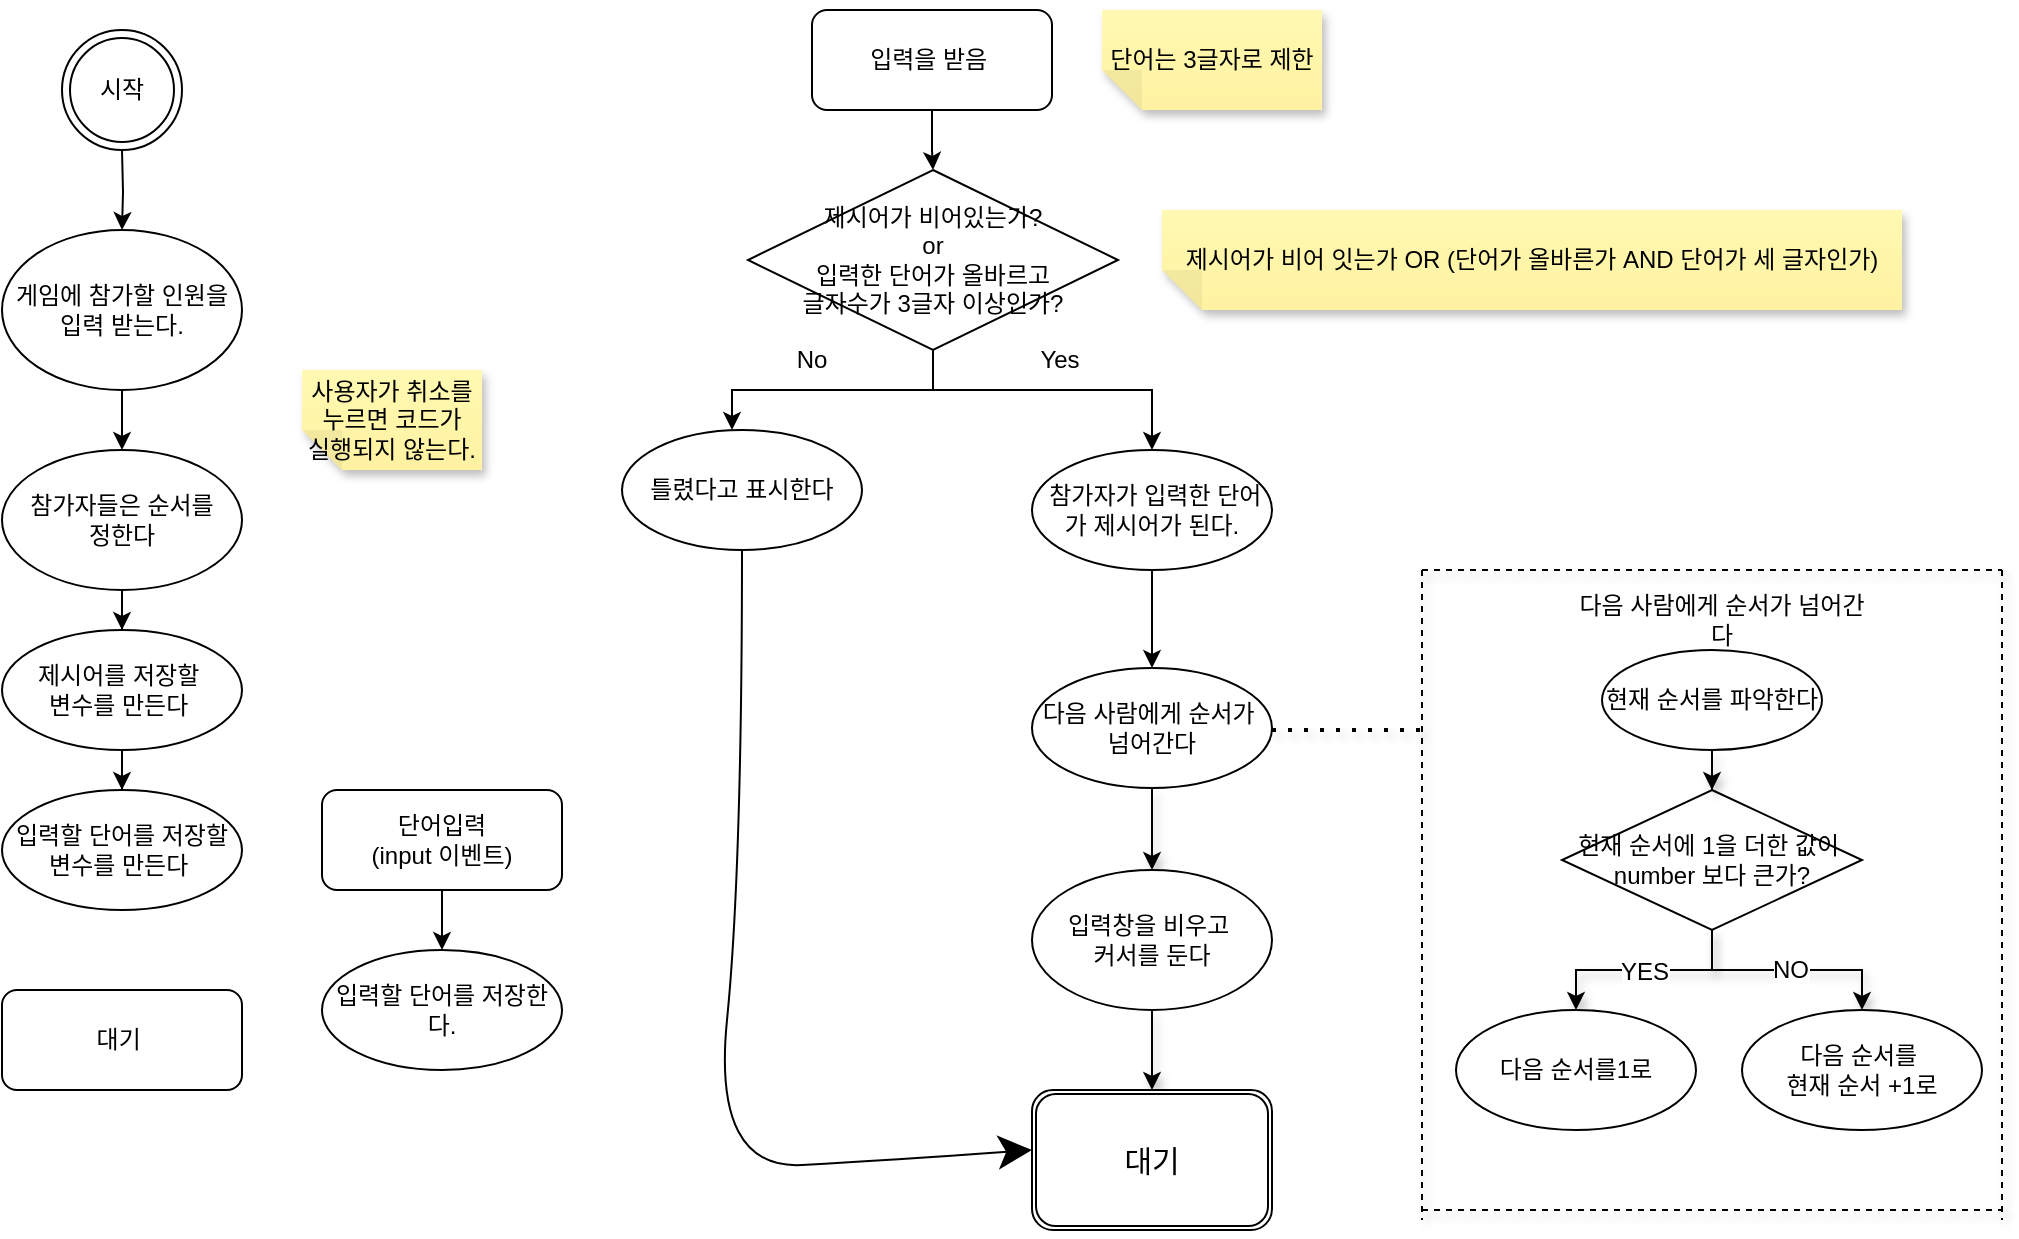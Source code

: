 <mxfile version="20.4.0" type="github">
  <diagram id="C5RBs43oDa-KdzZeNtuy" name="Page-1">
    <mxGraphModel dx="1104" dy="873" grid="1" gridSize="10" guides="1" tooltips="1" connect="1" arrows="1" fold="1" page="1" pageScale="1" pageWidth="1654" pageHeight="2336" math="0" shadow="0">
      <root>
        <mxCell id="WIyWlLk6GJQsqaUBKTNV-0" />
        <mxCell id="WIyWlLk6GJQsqaUBKTNV-1" parent="WIyWlLk6GJQsqaUBKTNV-0" />
        <mxCell id="XK7TgyH9Mc9L8d6Rnnuz-5" value="" style="edgeStyle=orthogonalEdgeStyle;rounded=0;orthogonalLoop=1;jettySize=auto;html=1;" edge="1" parent="WIyWlLk6GJQsqaUBKTNV-1" target="XK7TgyH9Mc9L8d6Rnnuz-7">
          <mxGeometry relative="1" as="geometry">
            <mxPoint x="130" y="80" as="sourcePoint" />
          </mxGeometry>
        </mxCell>
        <mxCell id="XK7TgyH9Mc9L8d6Rnnuz-6" value="" style="edgeStyle=orthogonalEdgeStyle;rounded=0;orthogonalLoop=1;jettySize=auto;html=1;" edge="1" parent="WIyWlLk6GJQsqaUBKTNV-1" source="XK7TgyH9Mc9L8d6Rnnuz-7" target="XK7TgyH9Mc9L8d6Rnnuz-9">
          <mxGeometry relative="1" as="geometry" />
        </mxCell>
        <mxCell id="XK7TgyH9Mc9L8d6Rnnuz-7" value="&amp;nbsp;게임에 참가할 인원을&amp;nbsp;&lt;br&gt;&amp;nbsp;입력 받는다.&amp;nbsp;" style="ellipse;whiteSpace=wrap;html=1;" vertex="1" parent="WIyWlLk6GJQsqaUBKTNV-1">
          <mxGeometry x="70" y="120" width="120" height="80" as="geometry" />
        </mxCell>
        <mxCell id="XK7TgyH9Mc9L8d6Rnnuz-8" value="" style="edgeStyle=orthogonalEdgeStyle;rounded=0;orthogonalLoop=1;jettySize=auto;html=1;" edge="1" parent="WIyWlLk6GJQsqaUBKTNV-1" source="XK7TgyH9Mc9L8d6Rnnuz-9" target="XK7TgyH9Mc9L8d6Rnnuz-12">
          <mxGeometry relative="1" as="geometry" />
        </mxCell>
        <mxCell id="XK7TgyH9Mc9L8d6Rnnuz-9" value="참가자들은 순서를&lt;br&gt;정한다" style="ellipse;whiteSpace=wrap;html=1;" vertex="1" parent="WIyWlLk6GJQsqaUBKTNV-1">
          <mxGeometry x="70" y="230" width="120" height="70" as="geometry" />
        </mxCell>
        <mxCell id="XK7TgyH9Mc9L8d6Rnnuz-10" value="대기&amp;nbsp;" style="rounded=1;whiteSpace=wrap;html=1;" vertex="1" parent="WIyWlLk6GJQsqaUBKTNV-1">
          <mxGeometry x="70" y="500" width="120" height="50" as="geometry" />
        </mxCell>
        <mxCell id="XK7TgyH9Mc9L8d6Rnnuz-11" value="" style="edgeStyle=orthogonalEdgeStyle;rounded=0;orthogonalLoop=1;jettySize=auto;html=1;" edge="1" parent="WIyWlLk6GJQsqaUBKTNV-1" source="XK7TgyH9Mc9L8d6Rnnuz-12" target="XK7TgyH9Mc9L8d6Rnnuz-13">
          <mxGeometry relative="1" as="geometry" />
        </mxCell>
        <mxCell id="XK7TgyH9Mc9L8d6Rnnuz-12" value="제시어를 저장할&amp;nbsp;&lt;br&gt;변수를 만든다&amp;nbsp;" style="ellipse;whiteSpace=wrap;html=1;" vertex="1" parent="WIyWlLk6GJQsqaUBKTNV-1">
          <mxGeometry x="70" y="320" width="120" height="60" as="geometry" />
        </mxCell>
        <mxCell id="XK7TgyH9Mc9L8d6Rnnuz-13" value="입력할 단어를 저장할&lt;br&gt;변수를 만든다&amp;nbsp;" style="ellipse;whiteSpace=wrap;html=1;" vertex="1" parent="WIyWlLk6GJQsqaUBKTNV-1">
          <mxGeometry x="70" y="400" width="120" height="60" as="geometry" />
        </mxCell>
        <mxCell id="XK7TgyH9Mc9L8d6Rnnuz-14" value="" style="edgeStyle=orthogonalEdgeStyle;rounded=0;orthogonalLoop=1;jettySize=auto;html=1;" edge="1" parent="WIyWlLk6GJQsqaUBKTNV-1" source="XK7TgyH9Mc9L8d6Rnnuz-15" target="XK7TgyH9Mc9L8d6Rnnuz-16">
          <mxGeometry relative="1" as="geometry" />
        </mxCell>
        <mxCell id="XK7TgyH9Mc9L8d6Rnnuz-15" value="단어입력&lt;br&gt;(input 이벤트)" style="rounded=1;whiteSpace=wrap;html=1;" vertex="1" parent="WIyWlLk6GJQsqaUBKTNV-1">
          <mxGeometry x="230" y="400" width="120" height="50" as="geometry" />
        </mxCell>
        <mxCell id="XK7TgyH9Mc9L8d6Rnnuz-16" value="입력할 단어를 저장한다." style="ellipse;whiteSpace=wrap;html=1;rounded=1;" vertex="1" parent="WIyWlLk6GJQsqaUBKTNV-1">
          <mxGeometry x="230" y="480" width="120" height="60" as="geometry" />
        </mxCell>
        <mxCell id="XK7TgyH9Mc9L8d6Rnnuz-17" value="시작" style="ellipse;shape=doubleEllipse;whiteSpace=wrap;html=1;aspect=fixed;" vertex="1" parent="WIyWlLk6GJQsqaUBKTNV-1">
          <mxGeometry x="100" y="20" width="60" height="60" as="geometry" />
        </mxCell>
        <mxCell id="XK7TgyH9Mc9L8d6Rnnuz-19" value="사용자가 취소를&lt;br&gt;누르면 코드가 &lt;br&gt;실행되지 않는다." style="shape=note;whiteSpace=wrap;html=1;backgroundOutline=1;fontColor=#000000;darkOpacity=0.05;fillColor=#FFF9B2;strokeColor=none;fillStyle=solid;direction=west;gradientDirection=north;gradientColor=#FFF2A1;shadow=1;size=20;pointerEvents=1;hachureGap=4;" vertex="1" parent="WIyWlLk6GJQsqaUBKTNV-1">
          <mxGeometry x="220" y="190" width="90" height="50" as="geometry" />
        </mxCell>
        <mxCell id="XK7TgyH9Mc9L8d6Rnnuz-20" value="" style="edgeStyle=orthogonalEdgeStyle;rounded=0;orthogonalLoop=1;jettySize=auto;html=1;" edge="1" parent="WIyWlLk6GJQsqaUBKTNV-1" source="XK7TgyH9Mc9L8d6Rnnuz-21" target="XK7TgyH9Mc9L8d6Rnnuz-24">
          <mxGeometry relative="1" as="geometry" />
        </mxCell>
        <mxCell id="XK7TgyH9Mc9L8d6Rnnuz-21" value="입력을 받음&amp;nbsp;" style="rounded=1;whiteSpace=wrap;html=1;" vertex="1" parent="WIyWlLk6GJQsqaUBKTNV-1">
          <mxGeometry x="475" y="10" width="120" height="50" as="geometry" />
        </mxCell>
        <mxCell id="XK7TgyH9Mc9L8d6Rnnuz-22" value="" style="edgeStyle=orthogonalEdgeStyle;rounded=0;orthogonalLoop=1;jettySize=auto;html=1;" edge="1" parent="WIyWlLk6GJQsqaUBKTNV-1" source="XK7TgyH9Mc9L8d6Rnnuz-24">
          <mxGeometry relative="1" as="geometry">
            <mxPoint x="435" y="220" as="targetPoint" />
            <Array as="points">
              <mxPoint x="535" y="200" />
              <mxPoint x="435" y="200" />
            </Array>
          </mxGeometry>
        </mxCell>
        <mxCell id="XK7TgyH9Mc9L8d6Rnnuz-23" value="" style="edgeStyle=orthogonalEdgeStyle;rounded=0;orthogonalLoop=1;jettySize=auto;html=1;entryX=0.5;entryY=0;entryDx=0;entryDy=0;" edge="1" parent="WIyWlLk6GJQsqaUBKTNV-1" source="XK7TgyH9Mc9L8d6Rnnuz-24" target="XK7TgyH9Mc9L8d6Rnnuz-26">
          <mxGeometry relative="1" as="geometry">
            <mxPoint x="645" y="200" as="targetPoint" />
            <Array as="points">
              <mxPoint x="535" y="200" />
              <mxPoint x="645" y="200" />
            </Array>
          </mxGeometry>
        </mxCell>
        <mxCell id="XK7TgyH9Mc9L8d6Rnnuz-24" value="제시어가 비어있는가?&lt;br&gt;or&lt;br&gt;입력한 단어가 올바르고&lt;br&gt;글자수가 3글자 이상인가?" style="rhombus;whiteSpace=wrap;html=1;" vertex="1" parent="WIyWlLk6GJQsqaUBKTNV-1">
          <mxGeometry x="443" y="90" width="185" height="90" as="geometry" />
        </mxCell>
        <mxCell id="XK7TgyH9Mc9L8d6Rnnuz-25" value="" style="edgeStyle=orthogonalEdgeStyle;rounded=0;orthogonalLoop=1;jettySize=auto;html=1;" edge="1" parent="WIyWlLk6GJQsqaUBKTNV-1" source="XK7TgyH9Mc9L8d6Rnnuz-26" target="XK7TgyH9Mc9L8d6Rnnuz-30">
          <mxGeometry relative="1" as="geometry" />
        </mxCell>
        <mxCell id="XK7TgyH9Mc9L8d6Rnnuz-26" value="&amp;nbsp;참가자가 입력한 단어가 제시어가 된다." style="ellipse;whiteSpace=wrap;html=1;" vertex="1" parent="WIyWlLk6GJQsqaUBKTNV-1">
          <mxGeometry x="585" y="230" width="120" height="60" as="geometry" />
        </mxCell>
        <mxCell id="XK7TgyH9Mc9L8d6Rnnuz-27" value="Yes" style="text;html=1;strokeColor=none;fillColor=none;align=center;verticalAlign=middle;whiteSpace=wrap;rounded=0;" vertex="1" parent="WIyWlLk6GJQsqaUBKTNV-1">
          <mxGeometry x="569" y="170" width="60" height="30" as="geometry" />
        </mxCell>
        <mxCell id="XK7TgyH9Mc9L8d6Rnnuz-28" value="No" style="text;html=1;strokeColor=none;fillColor=none;align=center;verticalAlign=middle;whiteSpace=wrap;rounded=0;" vertex="1" parent="WIyWlLk6GJQsqaUBKTNV-1">
          <mxGeometry x="445" y="170" width="60" height="30" as="geometry" />
        </mxCell>
        <mxCell id="XK7TgyH9Mc9L8d6Rnnuz-29" value="" style="edgeStyle=orthogonalEdgeStyle;rounded=0;orthogonalLoop=1;jettySize=auto;html=1;shadow=1;" edge="1" parent="WIyWlLk6GJQsqaUBKTNV-1" source="XK7TgyH9Mc9L8d6Rnnuz-30" target="XK7TgyH9Mc9L8d6Rnnuz-47">
          <mxGeometry relative="1" as="geometry" />
        </mxCell>
        <mxCell id="XK7TgyH9Mc9L8d6Rnnuz-30" value="다음 사람에게 순서가&amp;nbsp;&lt;br&gt;넘어간다" style="ellipse;whiteSpace=wrap;html=1;" vertex="1" parent="WIyWlLk6GJQsqaUBKTNV-1">
          <mxGeometry x="585" y="339" width="120" height="60" as="geometry" />
        </mxCell>
        <mxCell id="XK7TgyH9Mc9L8d6Rnnuz-31" value="&lt;br&gt;&lt;br&gt;&lt;br&gt;" style="endArrow=none;dashed=1;html=1;dashPattern=1 3;strokeWidth=2;rounded=0;shadow=1;" edge="1" parent="WIyWlLk6GJQsqaUBKTNV-1">
          <mxGeometry width="50" height="50" relative="1" as="geometry">
            <mxPoint x="705" y="370" as="sourcePoint" />
            <mxPoint x="780" y="370" as="targetPoint" />
          </mxGeometry>
        </mxCell>
        <mxCell id="XK7TgyH9Mc9L8d6Rnnuz-32" value="" style="endArrow=none;dashed=1;html=1;rounded=0;shadow=1;" edge="1" parent="WIyWlLk6GJQsqaUBKTNV-1">
          <mxGeometry width="50" height="50" relative="1" as="geometry">
            <mxPoint x="780" y="290" as="sourcePoint" />
            <mxPoint x="1070" y="290" as="targetPoint" />
          </mxGeometry>
        </mxCell>
        <mxCell id="XK7TgyH9Mc9L8d6Rnnuz-33" value="" style="endArrow=none;dashed=1;html=1;rounded=0;shadow=1;" edge="1" parent="WIyWlLk6GJQsqaUBKTNV-1">
          <mxGeometry width="50" height="50" relative="1" as="geometry">
            <mxPoint x="780" y="290" as="sourcePoint" />
            <mxPoint x="780" y="615" as="targetPoint" />
          </mxGeometry>
        </mxCell>
        <mxCell id="XK7TgyH9Mc9L8d6Rnnuz-34" value="다음 사람에게 순서가 넘어간다" style="text;html=1;strokeColor=none;fillColor=none;align=center;verticalAlign=middle;whiteSpace=wrap;rounded=0;" vertex="1" parent="WIyWlLk6GJQsqaUBKTNV-1">
          <mxGeometry x="855" y="300" width="150" height="30" as="geometry" />
        </mxCell>
        <mxCell id="XK7TgyH9Mc9L8d6Rnnuz-35" value="현재 순서를 파악한다" style="ellipse;whiteSpace=wrap;html=1;" vertex="1" parent="WIyWlLk6GJQsqaUBKTNV-1">
          <mxGeometry x="870" y="330" width="110" height="50" as="geometry" />
        </mxCell>
        <mxCell id="XK7TgyH9Mc9L8d6Rnnuz-36" value="" style="edgeStyle=orthogonalEdgeStyle;rounded=0;orthogonalLoop=1;jettySize=auto;html=1;shadow=1;" edge="1" parent="WIyWlLk6GJQsqaUBKTNV-1" source="XK7TgyH9Mc9L8d6Rnnuz-40" target="XK7TgyH9Mc9L8d6Rnnuz-42">
          <mxGeometry relative="1" as="geometry" />
        </mxCell>
        <mxCell id="XK7TgyH9Mc9L8d6Rnnuz-37" value="&lt;font style=&quot;font-size: 12px;&quot;&gt;YES&lt;/font&gt;" style="edgeLabel;html=1;align=center;verticalAlign=middle;resizable=0;points=[];fontSize=15;" vertex="1" connectable="0" parent="XK7TgyH9Mc9L8d6Rnnuz-36">
          <mxGeometry x="0.002" relative="1" as="geometry">
            <mxPoint y="-1" as="offset" />
          </mxGeometry>
        </mxCell>
        <mxCell id="XK7TgyH9Mc9L8d6Rnnuz-38" value="" style="edgeStyle=orthogonalEdgeStyle;rounded=0;orthogonalLoop=1;jettySize=auto;html=1;shadow=1;" edge="1" parent="WIyWlLk6GJQsqaUBKTNV-1" source="XK7TgyH9Mc9L8d6Rnnuz-40" target="XK7TgyH9Mc9L8d6Rnnuz-43">
          <mxGeometry relative="1" as="geometry" />
        </mxCell>
        <mxCell id="XK7TgyH9Mc9L8d6Rnnuz-39" value="&lt;font style=&quot;font-size: 12px;&quot;&gt;NO&lt;/font&gt;" style="edgeLabel;html=1;align=center;verticalAlign=middle;resizable=0;points=[];" vertex="1" connectable="0" parent="XK7TgyH9Mc9L8d6Rnnuz-38">
          <mxGeometry x="0.015" y="2" relative="1" as="geometry">
            <mxPoint y="2" as="offset" />
          </mxGeometry>
        </mxCell>
        <mxCell id="XK7TgyH9Mc9L8d6Rnnuz-40" value="현재 순서에 1을 더한 값이&amp;nbsp;&lt;br&gt;number 보다 큰가?" style="rhombus;whiteSpace=wrap;html=1;" vertex="1" parent="WIyWlLk6GJQsqaUBKTNV-1">
          <mxGeometry x="850" y="400" width="150" height="70" as="geometry" />
        </mxCell>
        <mxCell id="XK7TgyH9Mc9L8d6Rnnuz-41" value="" style="edgeStyle=orthogonalEdgeStyle;rounded=0;orthogonalLoop=1;jettySize=auto;html=1;shadow=1;" edge="1" parent="WIyWlLk6GJQsqaUBKTNV-1" source="XK7TgyH9Mc9L8d6Rnnuz-35" target="XK7TgyH9Mc9L8d6Rnnuz-40">
          <mxGeometry relative="1" as="geometry" />
        </mxCell>
        <mxCell id="XK7TgyH9Mc9L8d6Rnnuz-42" value="다음 순서를1로" style="ellipse;whiteSpace=wrap;html=1;" vertex="1" parent="WIyWlLk6GJQsqaUBKTNV-1">
          <mxGeometry x="797" y="510" width="120" height="60" as="geometry" />
        </mxCell>
        <mxCell id="XK7TgyH9Mc9L8d6Rnnuz-43" value="다음 순서를&amp;nbsp;&lt;br&gt;현재 순서 +1로" style="ellipse;whiteSpace=wrap;html=1;" vertex="1" parent="WIyWlLk6GJQsqaUBKTNV-1">
          <mxGeometry x="940" y="510" width="120" height="60" as="geometry" />
        </mxCell>
        <mxCell id="XK7TgyH9Mc9L8d6Rnnuz-44" value="" style="endArrow=none;dashed=1;html=1;rounded=0;shadow=1;" edge="1" parent="WIyWlLk6GJQsqaUBKTNV-1">
          <mxGeometry width="50" height="50" relative="1" as="geometry">
            <mxPoint x="780" y="610" as="sourcePoint" />
            <mxPoint x="1070" y="610" as="targetPoint" />
          </mxGeometry>
        </mxCell>
        <mxCell id="XK7TgyH9Mc9L8d6Rnnuz-45" value="" style="endArrow=none;dashed=1;html=1;rounded=0;shadow=1;" edge="1" parent="WIyWlLk6GJQsqaUBKTNV-1">
          <mxGeometry width="50" height="50" relative="1" as="geometry">
            <mxPoint x="1070" y="290" as="sourcePoint" />
            <mxPoint x="1070" y="615" as="targetPoint" />
          </mxGeometry>
        </mxCell>
        <mxCell id="XK7TgyH9Mc9L8d6Rnnuz-46" value="" style="edgeStyle=orthogonalEdgeStyle;rounded=0;orthogonalLoop=1;jettySize=auto;html=1;shadow=1;" edge="1" parent="WIyWlLk6GJQsqaUBKTNV-1" source="XK7TgyH9Mc9L8d6Rnnuz-47">
          <mxGeometry relative="1" as="geometry">
            <mxPoint x="645" y="550" as="targetPoint" />
          </mxGeometry>
        </mxCell>
        <mxCell id="XK7TgyH9Mc9L8d6Rnnuz-47" value="입력창을 비우고&amp;nbsp;&lt;br&gt;커서를 둔다" style="ellipse;whiteSpace=wrap;html=1;" vertex="1" parent="WIyWlLk6GJQsqaUBKTNV-1">
          <mxGeometry x="585" y="440" width="120" height="70" as="geometry" />
        </mxCell>
        <mxCell id="XK7TgyH9Mc9L8d6Rnnuz-48" value="대기" style="shape=ext;double=1;rounded=1;whiteSpace=wrap;html=1;fontSize=15;" vertex="1" parent="WIyWlLk6GJQsqaUBKTNV-1">
          <mxGeometry x="585" y="550" width="120" height="70" as="geometry" />
        </mxCell>
        <mxCell id="XK7TgyH9Mc9L8d6Rnnuz-49" value="틀렸다고 표시한다" style="ellipse;whiteSpace=wrap;html=1;" vertex="1" parent="WIyWlLk6GJQsqaUBKTNV-1">
          <mxGeometry x="380" y="220" width="120" height="60" as="geometry" />
        </mxCell>
        <mxCell id="XK7TgyH9Mc9L8d6Rnnuz-50" value="" style="endArrow=classic;html=1;rounded=0;startSize=14;endSize=14;sourcePerimeterSpacing=8;targetPerimeterSpacing=8;curved=1;entryX=0;entryY=0.429;entryDx=0;entryDy=0;entryPerimeter=0;" edge="1" parent="WIyWlLk6GJQsqaUBKTNV-1" target="XK7TgyH9Mc9L8d6Rnnuz-48">
          <mxGeometry width="50" height="50" relative="1" as="geometry">
            <mxPoint x="440" y="280" as="sourcePoint" />
            <mxPoint x="440" y="580" as="targetPoint" />
            <Array as="points">
              <mxPoint x="440" y="440" />
              <mxPoint x="425" y="590" />
              <mxPoint x="515" y="585" />
            </Array>
          </mxGeometry>
        </mxCell>
        <mxCell id="XK7TgyH9Mc9L8d6Rnnuz-51" value="단어는 3글자로 제한" style="shape=note;whiteSpace=wrap;html=1;backgroundOutline=1;fontColor=#000000;darkOpacity=0.05;fillColor=#FFF9B2;strokeColor=none;fillStyle=solid;direction=west;gradientDirection=north;gradientColor=#FFF2A1;shadow=1;size=20;pointerEvents=1;hachureGap=4;" vertex="1" parent="WIyWlLk6GJQsqaUBKTNV-1">
          <mxGeometry x="620" y="10" width="110" height="50" as="geometry" />
        </mxCell>
        <mxCell id="XK7TgyH9Mc9L8d6Rnnuz-53" value="제시어가 비어 잇는가 OR (단어가 올바른가 AND 단어가 세 글자인가)" style="shape=note;whiteSpace=wrap;html=1;backgroundOutline=1;fontColor=#000000;darkOpacity=0.05;fillColor=#FFF9B2;strokeColor=none;fillStyle=solid;direction=west;gradientDirection=north;gradientColor=#FFF2A1;shadow=1;size=20;pointerEvents=1;hachureGap=4;" vertex="1" parent="WIyWlLk6GJQsqaUBKTNV-1">
          <mxGeometry x="650" y="110" width="370" height="50" as="geometry" />
        </mxCell>
      </root>
    </mxGraphModel>
  </diagram>
</mxfile>
